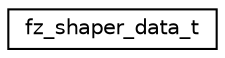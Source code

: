 digraph "Graphical Class Hierarchy"
{
 // LATEX_PDF_SIZE
  edge [fontname="Helvetica",fontsize="10",labelfontname="Helvetica",labelfontsize="10"];
  node [fontname="Helvetica",fontsize="10",shape=record];
  rankdir="LR";
  Node0 [label="fz_shaper_data_t",height=0.2,width=0.4,color="black", fillcolor="white", style="filled",URL="$structfz__shaper__data__t.html",tooltip=" "];
}
